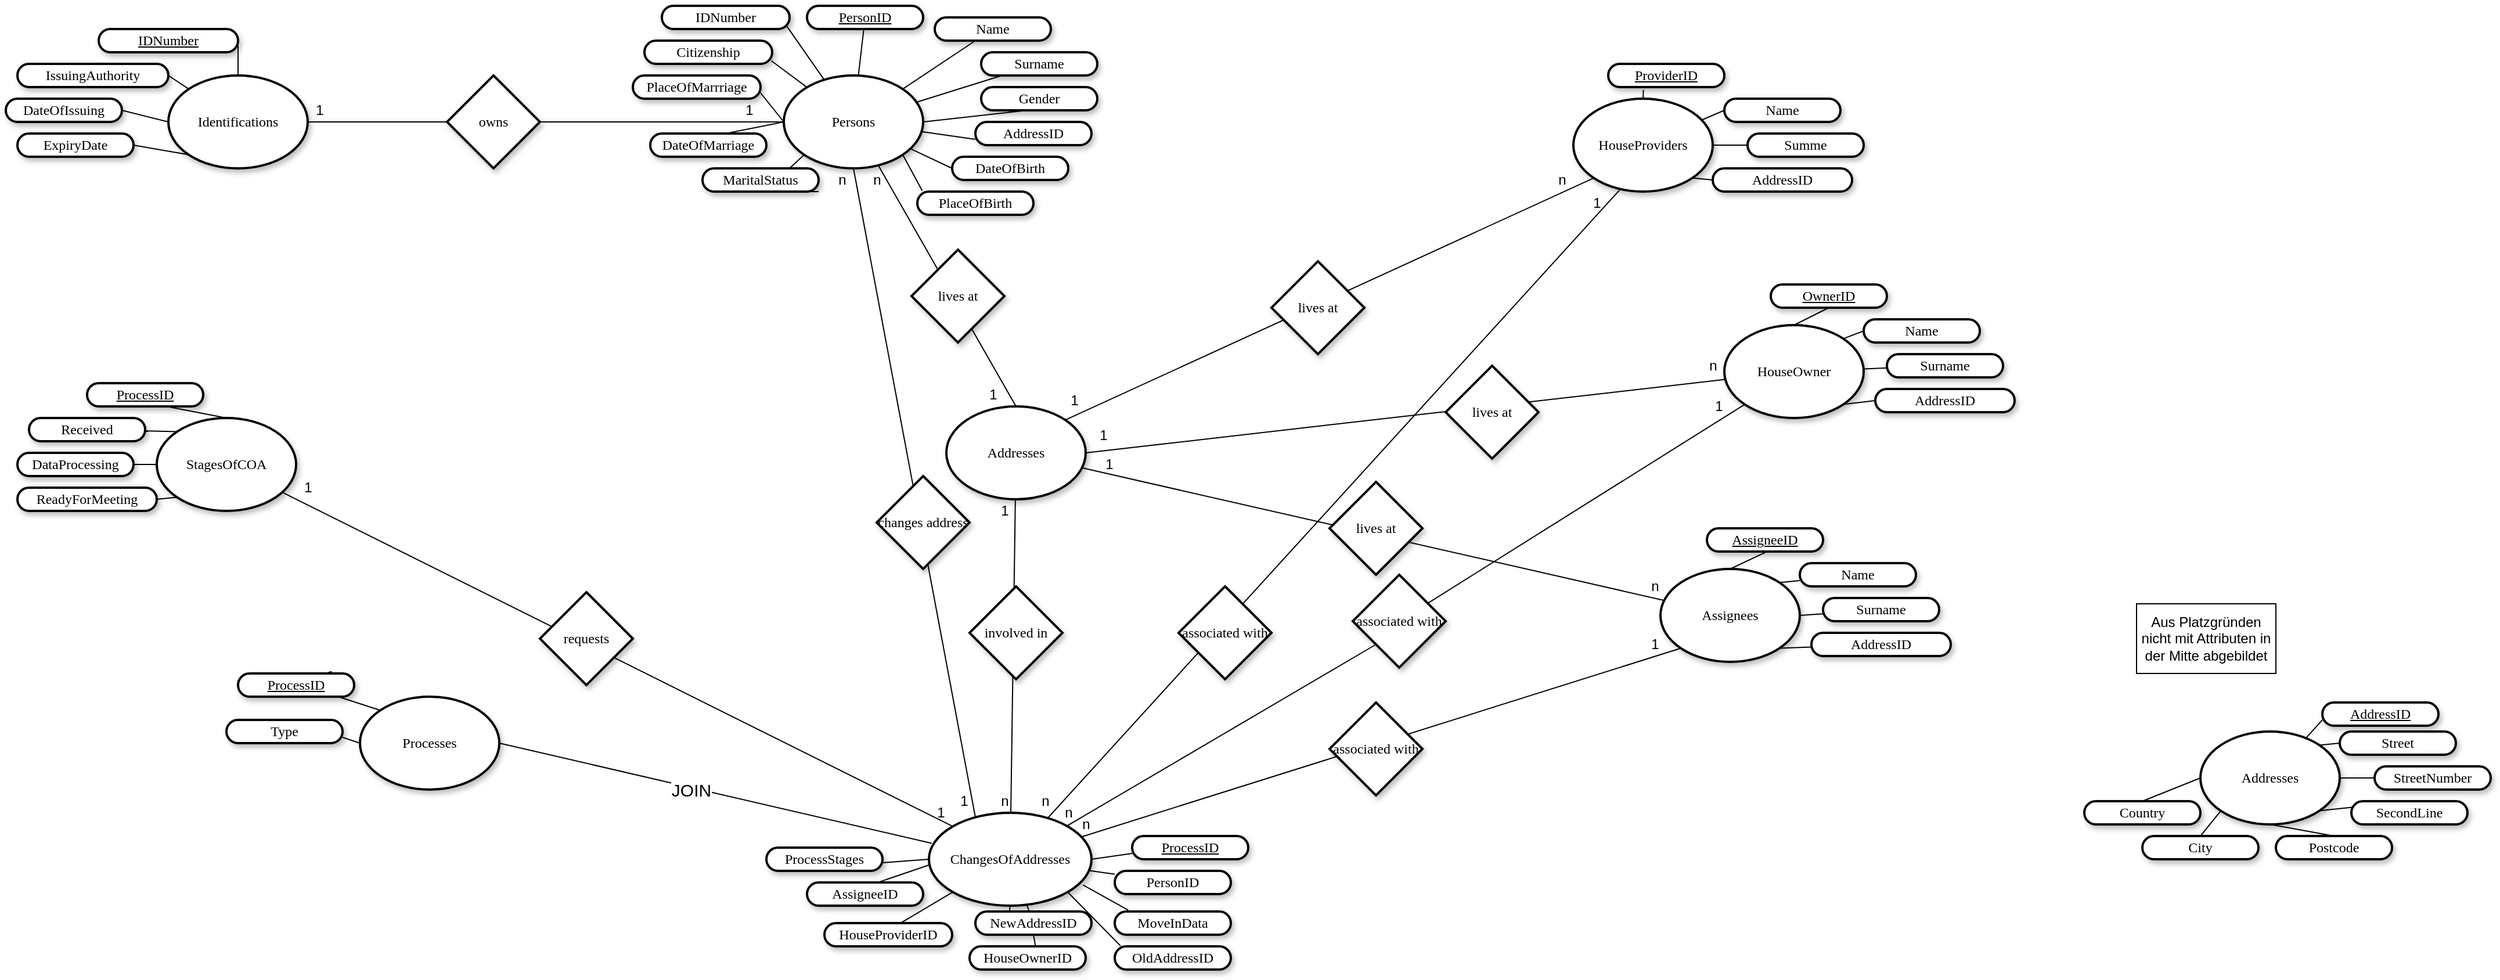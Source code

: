 <mxfile version="14.6.13" type="github">
  <diagram name="Page-1" id="ad52d381-51e7-2e0d-a935-2d0ddd2fd229">
    <mxGraphModel dx="2066" dy="1185" grid="1" gridSize="10" guides="1" tooltips="1" connect="1" arrows="1" fold="1" page="1" pageScale="1" pageWidth="1100" pageHeight="850" background="#ffffff" math="0" shadow="0">
      <root>
        <mxCell id="0" />
        <mxCell id="1" parent="0" />
        <mxCell id="2c924340bb9dbf6c-1" value="IssuingAuthority" style="whiteSpace=wrap;html=1;rounded=1;shadow=1;comic=0;labelBackgroundColor=none;strokeWidth=2;fontFamily=Verdana;fontSize=12;align=center;arcSize=50;" parent="1" vertex="1">
          <mxGeometry x="20" y="60" width="130" height="20" as="geometry" />
        </mxCell>
        <mxCell id="kLmcpJNhUuurr8Ud9r-Z-85" style="edgeStyle=none;rounded=0;orthogonalLoop=1;jettySize=auto;html=1;exitX=1;exitY=0.5;exitDx=0;exitDy=0;entryX=0;entryY=0.5;entryDx=0;entryDy=0;endArrow=none;endFill=0;" edge="1" parent="1" source="2c924340bb9dbf6c-2" target="2c924340bb9dbf6c-3">
          <mxGeometry relative="1" as="geometry" />
        </mxCell>
        <mxCell id="kLmcpJNhUuurr8Ud9r-Z-110" style="edgeStyle=none;rounded=0;orthogonalLoop=1;jettySize=auto;html=1;exitX=0;exitY=1;exitDx=0;exitDy=0;entryX=1;entryY=0.5;entryDx=0;entryDy=0;endArrow=none;endFill=0;" edge="1" parent="1" source="2c924340bb9dbf6c-2" target="2c924340bb9dbf6c-9">
          <mxGeometry relative="1" as="geometry" />
        </mxCell>
        <mxCell id="kLmcpJNhUuurr8Ud9r-Z-111" style="edgeStyle=none;rounded=0;orthogonalLoop=1;jettySize=auto;html=1;exitX=0;exitY=0.5;exitDx=0;exitDy=0;entryX=1;entryY=0.5;entryDx=0;entryDy=0;endArrow=none;endFill=0;" edge="1" parent="1" source="2c924340bb9dbf6c-2" target="2c924340bb9dbf6c-8">
          <mxGeometry relative="1" as="geometry" />
        </mxCell>
        <mxCell id="kLmcpJNhUuurr8Ud9r-Z-112" style="edgeStyle=none;rounded=0;orthogonalLoop=1;jettySize=auto;html=1;exitX=0;exitY=0;exitDx=0;exitDy=0;entryX=1;entryY=0.5;entryDx=0;entryDy=0;endArrow=none;endFill=0;" edge="1" parent="1" source="2c924340bb9dbf6c-2" target="2c924340bb9dbf6c-1">
          <mxGeometry relative="1" as="geometry" />
        </mxCell>
        <mxCell id="kLmcpJNhUuurr8Ud9r-Z-113" style="edgeStyle=none;rounded=0;orthogonalLoop=1;jettySize=auto;html=1;exitX=0.5;exitY=0;exitDx=0;exitDy=0;entryX=1;entryY=0.5;entryDx=0;entryDy=0;endArrow=none;endFill=0;" edge="1" parent="1" source="2c924340bb9dbf6c-2" target="2c924340bb9dbf6c-10">
          <mxGeometry relative="1" as="geometry" />
        </mxCell>
        <mxCell id="2c924340bb9dbf6c-2" value="Identifications" style="ellipse;whiteSpace=wrap;html=1;rounded=1;shadow=1;comic=0;labelBackgroundColor=none;strokeWidth=2;fontFamily=Verdana;fontSize=12;align=center;" parent="1" vertex="1">
          <mxGeometry x="150" y="70" width="120" height="80" as="geometry" />
        </mxCell>
        <mxCell id="kLmcpJNhUuurr8Ud9r-Z-83" style="edgeStyle=none;rounded=0;orthogonalLoop=1;jettySize=auto;html=1;entryX=0.5;entryY=0;entryDx=0;entryDy=0;endArrow=none;endFill=0;" edge="1" parent="1" source="2c924340bb9dbf6c-3" target="kLmcpJNhUuurr8Ud9r-Z-72">
          <mxGeometry relative="1" as="geometry" />
        </mxCell>
        <mxCell id="kLmcpJNhUuurr8Ud9r-Z-114" style="edgeStyle=none;rounded=0;orthogonalLoop=1;jettySize=auto;html=1;exitX=0;exitY=1;exitDx=0;exitDy=0;entryX=0.75;entryY=0;entryDx=0;entryDy=0;endArrow=none;endFill=0;" edge="1" parent="1" source="2c924340bb9dbf6c-3" target="kLmcpJNhUuurr8Ud9r-Z-8">
          <mxGeometry relative="1" as="geometry" />
        </mxCell>
        <mxCell id="kLmcpJNhUuurr8Ud9r-Z-115" style="edgeStyle=none;rounded=0;orthogonalLoop=1;jettySize=auto;html=1;endArrow=none;endFill=0;" edge="1" parent="1" source="2c924340bb9dbf6c-3" target="2c924340bb9dbf6c-14">
          <mxGeometry relative="1" as="geometry" />
        </mxCell>
        <mxCell id="kLmcpJNhUuurr8Ud9r-Z-116" style="edgeStyle=none;rounded=0;orthogonalLoop=1;jettySize=auto;html=1;endArrow=none;endFill=0;" edge="1" parent="1" source="2c924340bb9dbf6c-3" target="2c924340bb9dbf6c-15">
          <mxGeometry relative="1" as="geometry" />
        </mxCell>
        <mxCell id="kLmcpJNhUuurr8Ud9r-Z-117" style="edgeStyle=none;rounded=0;orthogonalLoop=1;jettySize=auto;html=1;endArrow=none;endFill=0;" edge="1" parent="1" source="2c924340bb9dbf6c-3" target="2c924340bb9dbf6c-16">
          <mxGeometry relative="1" as="geometry" />
        </mxCell>
        <mxCell id="kLmcpJNhUuurr8Ud9r-Z-118" style="edgeStyle=none;rounded=0;orthogonalLoop=1;jettySize=auto;html=1;exitX=1;exitY=0.5;exitDx=0;exitDy=0;entryX=0.363;entryY=1.017;entryDx=0;entryDy=0;entryPerimeter=0;endArrow=none;endFill=0;" edge="1" parent="1" source="2c924340bb9dbf6c-3" target="2c924340bb9dbf6c-17">
          <mxGeometry relative="1" as="geometry" />
        </mxCell>
        <mxCell id="kLmcpJNhUuurr8Ud9r-Z-119" style="edgeStyle=none;rounded=0;orthogonalLoop=1;jettySize=auto;html=1;entryX=0;entryY=0.75;entryDx=0;entryDy=0;endArrow=none;endFill=0;" edge="1" parent="1" source="2c924340bb9dbf6c-3" target="2c924340bb9dbf6c-18">
          <mxGeometry relative="1" as="geometry" />
        </mxCell>
        <mxCell id="kLmcpJNhUuurr8Ud9r-Z-122" style="edgeStyle=none;rounded=0;orthogonalLoop=1;jettySize=auto;html=1;entryX=0;entryY=0.5;entryDx=0;entryDy=0;endArrow=none;endFill=0;" edge="1" parent="1" source="2c924340bb9dbf6c-3" target="2c924340bb9dbf6c-19">
          <mxGeometry relative="1" as="geometry" />
        </mxCell>
        <mxCell id="kLmcpJNhUuurr8Ud9r-Z-123" style="edgeStyle=none;rounded=0;orthogonalLoop=1;jettySize=auto;html=1;exitX=0;exitY=0.5;exitDx=0;exitDy=0;entryX=0.65;entryY=0;entryDx=0;entryDy=0;entryPerimeter=0;endArrow=none;endFill=0;" edge="1" parent="1" source="2c924340bb9dbf6c-3" target="kLmcpJNhUuurr8Ud9r-Z-9">
          <mxGeometry relative="1" as="geometry" />
        </mxCell>
        <mxCell id="kLmcpJNhUuurr8Ud9r-Z-124" style="edgeStyle=none;rounded=0;orthogonalLoop=1;jettySize=auto;html=1;exitX=0;exitY=0.5;exitDx=0;exitDy=0;entryX=1;entryY=0.75;entryDx=0;entryDy=0;endArrow=none;endFill=0;" edge="1" parent="1" source="2c924340bb9dbf6c-3" target="kLmcpJNhUuurr8Ud9r-Z-10">
          <mxGeometry relative="1" as="geometry" />
        </mxCell>
        <mxCell id="kLmcpJNhUuurr8Ud9r-Z-125" style="edgeStyle=none;rounded=0;orthogonalLoop=1;jettySize=auto;html=1;entryX=0.979;entryY=0.883;entryDx=0;entryDy=0;entryPerimeter=0;endArrow=none;endFill=0;" edge="1" parent="1" source="2c924340bb9dbf6c-3" target="kLmcpJNhUuurr8Ud9r-Z-15">
          <mxGeometry relative="1" as="geometry" />
        </mxCell>
        <mxCell id="kLmcpJNhUuurr8Ud9r-Z-126" style="edgeStyle=none;rounded=0;orthogonalLoop=1;jettySize=auto;html=1;entryX=0.994;entryY=0.867;entryDx=0;entryDy=0;entryPerimeter=0;endArrow=none;endFill=0;" edge="1" parent="1" source="2c924340bb9dbf6c-3" target="kLmcpJNhUuurr8Ud9r-Z-14">
          <mxGeometry relative="1" as="geometry" />
        </mxCell>
        <mxCell id="kLmcpJNhUuurr8Ud9r-Z-129" style="edgeStyle=none;rounded=0;orthogonalLoop=1;jettySize=auto;html=1;exitX=1;exitY=1;exitDx=0;exitDy=0;entryX=0.043;entryY=-0.033;entryDx=0;entryDy=0;entryPerimeter=0;endArrow=none;endFill=0;" edge="1" parent="1" source="2c924340bb9dbf6c-3" target="kLmcpJNhUuurr8Ud9r-Z-6">
          <mxGeometry relative="1" as="geometry" />
        </mxCell>
        <mxCell id="2c924340bb9dbf6c-3" value="&lt;span&gt;Persons&lt;/span&gt;" style="ellipse;whiteSpace=wrap;html=1;rounded=1;shadow=1;comic=0;labelBackgroundColor=none;strokeWidth=2;fontFamily=Verdana;fontSize=12;align=center;" parent="1" vertex="1">
          <mxGeometry x="680" y="70" width="120" height="80" as="geometry" />
        </mxCell>
        <mxCell id="2c924340bb9dbf6c-8" value="&lt;span&gt;DateOfIssuing&lt;/span&gt;" style="whiteSpace=wrap;html=1;rounded=1;shadow=1;comic=0;labelBackgroundColor=none;strokeWidth=2;fontFamily=Verdana;fontSize=12;align=center;arcSize=50;" parent="1" vertex="1">
          <mxGeometry x="10" y="90" width="100" height="20" as="geometry" />
        </mxCell>
        <mxCell id="2c924340bb9dbf6c-9" value="&lt;span&gt;ExpiryDate&lt;/span&gt;" style="whiteSpace=wrap;html=1;rounded=1;shadow=1;comic=0;labelBackgroundColor=none;strokeWidth=2;fontFamily=Verdana;fontSize=12;align=center;arcSize=50;" parent="1" vertex="1">
          <mxGeometry x="20" y="120" width="100" height="20" as="geometry" />
        </mxCell>
        <mxCell id="2c924340bb9dbf6c-10" value="&lt;span&gt;&lt;u&gt;IDNumber&lt;/u&gt;&lt;/span&gt;" style="whiteSpace=wrap;html=1;rounded=1;shadow=1;comic=0;labelBackgroundColor=none;strokeWidth=2;fontFamily=Verdana;fontSize=12;align=center;arcSize=50;" parent="1" vertex="1">
          <mxGeometry x="90" y="30" width="120" height="20" as="geometry" />
        </mxCell>
        <mxCell id="2c924340bb9dbf6c-14" value="&lt;span&gt;&lt;u&gt;PersonID&lt;/u&gt;&lt;/span&gt;" style="whiteSpace=wrap;html=1;rounded=1;shadow=1;comic=0;labelBackgroundColor=none;strokeWidth=2;fontFamily=Verdana;fontSize=12;align=center;arcSize=50;" parent="1" vertex="1">
          <mxGeometry x="700" y="10" width="100" height="20" as="geometry" />
        </mxCell>
        <mxCell id="2c924340bb9dbf6c-15" value="&lt;span&gt;Name&lt;/span&gt;" style="whiteSpace=wrap;html=1;rounded=1;shadow=1;comic=0;labelBackgroundColor=none;strokeWidth=2;fontFamily=Verdana;fontSize=12;align=center;arcSize=50;" parent="1" vertex="1">
          <mxGeometry x="810" y="20" width="100" height="20" as="geometry" />
        </mxCell>
        <mxCell id="2c924340bb9dbf6c-16" value="&lt;span&gt;Surname&lt;/span&gt;" style="whiteSpace=wrap;html=1;rounded=1;shadow=1;comic=0;labelBackgroundColor=none;strokeWidth=2;fontFamily=Verdana;fontSize=12;align=center;arcSize=50;" parent="1" vertex="1">
          <mxGeometry x="850" y="50" width="100" height="20" as="geometry" />
        </mxCell>
        <mxCell id="2c924340bb9dbf6c-17" value="&lt;span&gt;Gender&lt;/span&gt;" style="whiteSpace=wrap;html=1;rounded=1;shadow=1;comic=0;labelBackgroundColor=none;strokeWidth=2;fontFamily=Verdana;fontSize=12;align=center;arcSize=50;" parent="1" vertex="1">
          <mxGeometry x="850" y="80" width="100" height="20" as="geometry" />
        </mxCell>
        <mxCell id="2c924340bb9dbf6c-18" value="&lt;span&gt;AddressID&lt;/span&gt;" style="whiteSpace=wrap;html=1;rounded=1;shadow=1;comic=0;labelBackgroundColor=none;strokeWidth=2;fontFamily=Verdana;fontSize=12;align=center;arcSize=50;" parent="1" vertex="1">
          <mxGeometry x="845" y="110" width="100" height="20" as="geometry" />
        </mxCell>
        <mxCell id="2c924340bb9dbf6c-19" value="DateOfBirth" style="whiteSpace=wrap;html=1;rounded=1;shadow=1;comic=0;labelBackgroundColor=none;strokeWidth=2;fontFamily=Verdana;fontSize=12;align=center;arcSize=50;" parent="1" vertex="1">
          <mxGeometry x="825" y="140" width="100" height="20" as="geometry" />
        </mxCell>
        <mxCell id="2c924340bb9dbf6c-24" value="owns" style="rhombus;whiteSpace=wrap;html=1;rounded=0;shadow=1;comic=0;labelBackgroundColor=none;strokeWidth=2;fontFamily=Verdana;fontSize=12;align=center;" parent="1" vertex="1">
          <mxGeometry x="390" y="70" width="80" height="80" as="geometry" />
        </mxCell>
        <mxCell id="kLmcpJNhUuurr8Ud9r-Z-6" value="PlaceOfBirth" style="whiteSpace=wrap;html=1;rounded=1;shadow=1;comic=0;labelBackgroundColor=none;strokeWidth=2;fontFamily=Verdana;fontSize=12;align=center;arcSize=50;" vertex="1" parent="1">
          <mxGeometry x="795" y="170" width="100" height="20" as="geometry" />
        </mxCell>
        <mxCell id="kLmcpJNhUuurr8Ud9r-Z-8" value="MaritalStatus" style="whiteSpace=wrap;html=1;rounded=1;shadow=1;comic=0;labelBackgroundColor=none;strokeWidth=2;fontFamily=Verdana;fontSize=12;align=center;arcSize=50;" vertex="1" parent="1">
          <mxGeometry x="610" y="150" width="100" height="20" as="geometry" />
        </mxCell>
        <mxCell id="kLmcpJNhUuurr8Ud9r-Z-9" value="DateOfMarriage" style="whiteSpace=wrap;html=1;rounded=1;shadow=1;comic=0;labelBackgroundColor=none;strokeWidth=2;fontFamily=Verdana;fontSize=12;align=center;arcSize=50;" vertex="1" parent="1">
          <mxGeometry x="565" y="120" width="100" height="20" as="geometry" />
        </mxCell>
        <mxCell id="kLmcpJNhUuurr8Ud9r-Z-10" value="PlaceOfMarrriage" style="whiteSpace=wrap;html=1;rounded=1;shadow=1;comic=0;labelBackgroundColor=none;strokeWidth=2;fontFamily=Verdana;fontSize=12;align=center;arcSize=50;" vertex="1" parent="1">
          <mxGeometry x="550" y="70" width="110" height="20" as="geometry" />
        </mxCell>
        <mxCell id="kLmcpJNhUuurr8Ud9r-Z-14" value="Citizenship" style="whiteSpace=wrap;html=1;rounded=1;shadow=1;comic=0;labelBackgroundColor=none;strokeWidth=2;fontFamily=Verdana;fontSize=12;align=center;arcSize=50;" vertex="1" parent="1">
          <mxGeometry x="560" y="40" width="110" height="20" as="geometry" />
        </mxCell>
        <mxCell id="kLmcpJNhUuurr8Ud9r-Z-15" value="IDNumber" style="whiteSpace=wrap;html=1;rounded=1;shadow=1;comic=0;labelBackgroundColor=none;strokeWidth=2;fontFamily=Verdana;fontSize=12;align=center;arcSize=50;" vertex="1" parent="1">
          <mxGeometry x="575" y="10" width="110" height="20" as="geometry" />
        </mxCell>
        <mxCell id="kLmcpJNhUuurr8Ud9r-Z-80" style="edgeStyle=none;rounded=0;orthogonalLoop=1;jettySize=auto;html=1;entryX=0;entryY=0;entryDx=0;entryDy=0;endArrow=none;endFill=0;" edge="1" parent="1" source="kLmcpJNhUuurr8Ud9r-Z-20" target="kLmcpJNhUuurr8Ud9r-Z-27">
          <mxGeometry relative="1" as="geometry" />
        </mxCell>
        <mxCell id="kLmcpJNhUuurr8Ud9r-Z-160" style="edgeStyle=none;rounded=0;orthogonalLoop=1;jettySize=auto;html=1;exitX=0;exitY=1;exitDx=0;exitDy=0;entryX=1;entryY=0.5;entryDx=0;entryDy=0;endArrow=none;endFill=0;" edge="1" parent="1" source="kLmcpJNhUuurr8Ud9r-Z-20" target="kLmcpJNhUuurr8Ud9r-Z-25">
          <mxGeometry relative="1" as="geometry" />
        </mxCell>
        <mxCell id="kLmcpJNhUuurr8Ud9r-Z-161" style="edgeStyle=none;rounded=0;orthogonalLoop=1;jettySize=auto;html=1;exitX=0;exitY=0.5;exitDx=0;exitDy=0;entryX=1;entryY=0.5;entryDx=0;entryDy=0;endArrow=none;endFill=0;" edge="1" parent="1" source="kLmcpJNhUuurr8Ud9r-Z-20" target="kLmcpJNhUuurr8Ud9r-Z-24">
          <mxGeometry relative="1" as="geometry" />
        </mxCell>
        <mxCell id="kLmcpJNhUuurr8Ud9r-Z-162" style="edgeStyle=none;rounded=0;orthogonalLoop=1;jettySize=auto;html=1;exitX=0;exitY=0;exitDx=0;exitDy=0;endArrow=none;endFill=0;" edge="1" parent="1" source="kLmcpJNhUuurr8Ud9r-Z-20" target="kLmcpJNhUuurr8Ud9r-Z-23">
          <mxGeometry relative="1" as="geometry" />
        </mxCell>
        <mxCell id="kLmcpJNhUuurr8Ud9r-Z-163" style="edgeStyle=none;rounded=0;orthogonalLoop=1;jettySize=auto;html=1;exitX=0.5;exitY=0;exitDx=0;exitDy=0;entryX=0.702;entryY=1.021;entryDx=0;entryDy=0;entryPerimeter=0;endArrow=none;endFill=0;" edge="1" parent="1" source="kLmcpJNhUuurr8Ud9r-Z-20" target="kLmcpJNhUuurr8Ud9r-Z-22">
          <mxGeometry relative="1" as="geometry" />
        </mxCell>
        <mxCell id="kLmcpJNhUuurr8Ud9r-Z-20" value="StagesOfCOA" style="ellipse;whiteSpace=wrap;html=1;rounded=1;shadow=1;comic=0;labelBackgroundColor=none;strokeWidth=2;fontFamily=Verdana;fontSize=12;align=center;" vertex="1" parent="1">
          <mxGeometry x="140" y="365" width="120" height="80" as="geometry" />
        </mxCell>
        <mxCell id="kLmcpJNhUuurr8Ud9r-Z-79" style="edgeStyle=none;rounded=0;orthogonalLoop=1;jettySize=auto;html=1;exitX=1;exitY=0.5;exitDx=0;exitDy=0;entryX=0.017;entryY=0.328;entryDx=0;entryDy=0;endArrow=none;endFill=0;entryPerimeter=0;" edge="1" parent="1" source="kLmcpJNhUuurr8Ud9r-Z-21" target="kLmcpJNhUuurr8Ud9r-Z-27">
          <mxGeometry relative="1" as="geometry" />
        </mxCell>
        <mxCell id="kLmcpJNhUuurr8Ud9r-Z-195" value="&lt;font style=&quot;font-size: 15px&quot;&gt;JOIN&lt;/font&gt;" style="edgeLabel;html=1;align=center;verticalAlign=middle;resizable=0;points=[];" vertex="1" connectable="0" parent="kLmcpJNhUuurr8Ud9r-Z-79">
          <mxGeometry x="-0.112" y="-2" relative="1" as="geometry">
            <mxPoint as="offset" />
          </mxGeometry>
        </mxCell>
        <mxCell id="kLmcpJNhUuurr8Ud9r-Z-164" style="edgeStyle=none;rounded=0;orthogonalLoop=1;jettySize=auto;html=1;exitX=0;exitY=0;exitDx=0;exitDy=0;entryX=0.855;entryY=0.986;entryDx=0;entryDy=0;entryPerimeter=0;endArrow=none;endFill=0;" edge="1" parent="1" source="kLmcpJNhUuurr8Ud9r-Z-21" target="kLmcpJNhUuurr8Ud9r-Z-28">
          <mxGeometry relative="1" as="geometry" />
        </mxCell>
        <mxCell id="kLmcpJNhUuurr8Ud9r-Z-166" style="edgeStyle=none;rounded=0;orthogonalLoop=1;jettySize=auto;html=1;exitX=0;exitY=0.5;exitDx=0;exitDy=0;entryX=1;entryY=0.75;entryDx=0;entryDy=0;endArrow=none;endFill=0;" edge="1" parent="1" source="kLmcpJNhUuurr8Ud9r-Z-21" target="kLmcpJNhUuurr8Ud9r-Z-29">
          <mxGeometry relative="1" as="geometry" />
        </mxCell>
        <mxCell id="kLmcpJNhUuurr8Ud9r-Z-21" value="Processes" style="ellipse;whiteSpace=wrap;html=1;rounded=1;shadow=1;comic=0;labelBackgroundColor=none;strokeWidth=2;fontFamily=Verdana;fontSize=12;align=center;" vertex="1" parent="1">
          <mxGeometry x="315" y="605" width="120" height="80" as="geometry" />
        </mxCell>
        <mxCell id="kLmcpJNhUuurr8Ud9r-Z-22" value="&lt;span&gt;&lt;u&gt;ProcessID&lt;/u&gt;&lt;/span&gt;" style="whiteSpace=wrap;html=1;rounded=1;shadow=1;comic=0;labelBackgroundColor=none;strokeWidth=2;fontFamily=Verdana;fontSize=12;align=center;arcSize=50;" vertex="1" parent="1">
          <mxGeometry x="80" y="335" width="100" height="20" as="geometry" />
        </mxCell>
        <mxCell id="kLmcpJNhUuurr8Ud9r-Z-23" value="&lt;span&gt;Received&lt;/span&gt;" style="whiteSpace=wrap;html=1;rounded=1;shadow=1;comic=0;labelBackgroundColor=none;strokeWidth=2;fontFamily=Verdana;fontSize=12;align=center;arcSize=50;" vertex="1" parent="1">
          <mxGeometry x="30" y="365" width="100" height="20" as="geometry" />
        </mxCell>
        <mxCell id="kLmcpJNhUuurr8Ud9r-Z-24" value="&lt;span&gt;DataProcessing&lt;/span&gt;" style="whiteSpace=wrap;html=1;rounded=1;shadow=1;comic=0;labelBackgroundColor=none;strokeWidth=2;fontFamily=Verdana;fontSize=12;align=center;arcSize=50;" vertex="1" parent="1">
          <mxGeometry x="20" y="395" width="100" height="20" as="geometry" />
        </mxCell>
        <mxCell id="kLmcpJNhUuurr8Ud9r-Z-25" value="&lt;span&gt;ReadyForMeeting&lt;/span&gt;" style="whiteSpace=wrap;html=1;rounded=1;shadow=1;comic=0;labelBackgroundColor=none;strokeWidth=2;fontFamily=Verdana;fontSize=12;align=center;arcSize=50;" vertex="1" parent="1">
          <mxGeometry x="20" y="425" width="120" height="20" as="geometry" />
        </mxCell>
        <mxCell id="kLmcpJNhUuurr8Ud9r-Z-77" style="edgeStyle=none;rounded=0;orthogonalLoop=1;jettySize=auto;html=1;endArrow=none;endFill=0;" edge="1" parent="1" source="kLmcpJNhUuurr8Ud9r-Z-27" target="kLmcpJNhUuurr8Ud9r-Z-72">
          <mxGeometry relative="1" as="geometry" />
        </mxCell>
        <mxCell id="kLmcpJNhUuurr8Ud9r-Z-82" style="edgeStyle=none;rounded=0;orthogonalLoop=1;jettySize=auto;html=1;exitX=0.288;exitY=0.07;exitDx=0;exitDy=0;entryX=0.5;entryY=1;entryDx=0;entryDy=0;endArrow=none;endFill=0;exitPerimeter=0;" edge="1" parent="1" source="kLmcpJNhUuurr8Ud9r-Z-27" target="2c924340bb9dbf6c-3">
          <mxGeometry relative="1" as="geometry" />
        </mxCell>
        <mxCell id="kLmcpJNhUuurr8Ud9r-Z-88" style="edgeStyle=none;rounded=0;orthogonalLoop=1;jettySize=auto;html=1;entryX=0;entryY=1;entryDx=0;entryDy=0;endArrow=none;endFill=0;" edge="1" parent="1" source="kLmcpJNhUuurr8Ud9r-Z-27" target="kLmcpJNhUuurr8Ud9r-Z-63">
          <mxGeometry relative="1" as="geometry" />
        </mxCell>
        <mxCell id="kLmcpJNhUuurr8Ud9r-Z-90" style="edgeStyle=none;rounded=0;orthogonalLoop=1;jettySize=auto;html=1;entryX=0;entryY=1;entryDx=0;entryDy=0;endArrow=none;endFill=0;startArrow=none;" edge="1" parent="1" source="kLmcpJNhUuurr8Ud9r-Z-100" target="kLmcpJNhUuurr8Ud9r-Z-58">
          <mxGeometry relative="1" as="geometry" />
        </mxCell>
        <mxCell id="kLmcpJNhUuurr8Ud9r-Z-91" style="edgeStyle=none;rounded=0;orthogonalLoop=1;jettySize=auto;html=1;endArrow=none;endFill=0;entryX=0.338;entryY=0.973;entryDx=0;entryDy=0;entryPerimeter=0;" edge="1" parent="1" source="kLmcpJNhUuurr8Ud9r-Z-27" target="kLmcpJNhUuurr8Ud9r-Z-53">
          <mxGeometry relative="1" as="geometry" />
        </mxCell>
        <mxCell id="kLmcpJNhUuurr8Ud9r-Z-142" style="edgeStyle=none;rounded=0;orthogonalLoop=1;jettySize=auto;html=1;exitX=0;exitY=0.5;exitDx=0;exitDy=0;entryX=1.003;entryY=0.65;entryDx=0;entryDy=0;entryPerimeter=0;endArrow=none;endFill=0;" edge="1" parent="1" source="kLmcpJNhUuurr8Ud9r-Z-27" target="kLmcpJNhUuurr8Ud9r-Z-34">
          <mxGeometry relative="1" as="geometry" />
        </mxCell>
        <mxCell id="kLmcpJNhUuurr8Ud9r-Z-143" style="edgeStyle=none;rounded=0;orthogonalLoop=1;jettySize=auto;html=1;exitX=0;exitY=0.5;exitDx=0;exitDy=0;entryX=0.58;entryY=0.05;entryDx=0;entryDy=0;entryPerimeter=0;endArrow=none;endFill=0;" edge="1" parent="1" source="kLmcpJNhUuurr8Ud9r-Z-27" target="kLmcpJNhUuurr8Ud9r-Z-35">
          <mxGeometry relative="1" as="geometry">
            <Array as="points">
              <mxPoint x="805" y="750" />
            </Array>
          </mxGeometry>
        </mxCell>
        <mxCell id="kLmcpJNhUuurr8Ud9r-Z-144" style="edgeStyle=none;rounded=0;orthogonalLoop=1;jettySize=auto;html=1;exitX=0;exitY=1;exitDx=0;exitDy=0;entryX=0.591;entryY=0.017;entryDx=0;entryDy=0;entryPerimeter=0;endArrow=none;endFill=0;" edge="1" parent="1" source="kLmcpJNhUuurr8Ud9r-Z-27" target="kLmcpJNhUuurr8Ud9r-Z-36">
          <mxGeometry relative="1" as="geometry" />
        </mxCell>
        <mxCell id="kLmcpJNhUuurr8Ud9r-Z-145" style="edgeStyle=none;rounded=0;orthogonalLoop=1;jettySize=auto;html=1;exitX=0.5;exitY=1;exitDx=0;exitDy=0;entryX=0.293;entryY=0;entryDx=0;entryDy=0;entryPerimeter=0;endArrow=none;endFill=0;" edge="1" parent="1" source="kLmcpJNhUuurr8Ud9r-Z-27" target="kLmcpJNhUuurr8Ud9r-Z-38">
          <mxGeometry relative="1" as="geometry" />
        </mxCell>
        <mxCell id="kLmcpJNhUuurr8Ud9r-Z-148" style="edgeStyle=none;rounded=0;orthogonalLoop=1;jettySize=auto;html=1;exitX=1;exitY=1;exitDx=0;exitDy=0;entryX=0.05;entryY=-0.017;entryDx=0;entryDy=0;entryPerimeter=0;endArrow=none;endFill=0;" edge="1" parent="1" source="kLmcpJNhUuurr8Ud9r-Z-27" target="kLmcpJNhUuurr8Ud9r-Z-33">
          <mxGeometry relative="1" as="geometry" />
        </mxCell>
        <mxCell id="kLmcpJNhUuurr8Ud9r-Z-149" style="edgeStyle=none;rounded=0;orthogonalLoop=1;jettySize=auto;html=1;exitX=0.948;exitY=0.777;exitDx=0;exitDy=0;entryX=0.116;entryY=-0.057;entryDx=0;entryDy=0;endArrow=none;endFill=0;exitPerimeter=0;entryPerimeter=0;" edge="1" parent="1" source="kLmcpJNhUuurr8Ud9r-Z-27" target="kLmcpJNhUuurr8Ud9r-Z-32">
          <mxGeometry relative="1" as="geometry" />
        </mxCell>
        <mxCell id="kLmcpJNhUuurr8Ud9r-Z-151" style="edgeStyle=none;rounded=0;orthogonalLoop=1;jettySize=auto;html=1;exitX=1;exitY=0.5;exitDx=0;exitDy=0;entryX=0;entryY=0.75;entryDx=0;entryDy=0;endArrow=none;endFill=0;" edge="1" parent="1" source="kLmcpJNhUuurr8Ud9r-Z-27" target="kLmcpJNhUuurr8Ud9r-Z-39">
          <mxGeometry relative="1" as="geometry" />
        </mxCell>
        <mxCell id="kLmcpJNhUuurr8Ud9r-Z-27" value="ChangesOfAddresses" style="ellipse;whiteSpace=wrap;html=1;rounded=1;shadow=1;comic=0;labelBackgroundColor=none;strokeWidth=2;fontFamily=Verdana;fontSize=12;align=center;" vertex="1" parent="1">
          <mxGeometry x="805" y="705" width="140" height="80" as="geometry" />
        </mxCell>
        <mxCell id="kLmcpJNhUuurr8Ud9r-Z-28" value="&lt;span&gt;&lt;u&gt;ProcessID&lt;/u&gt;&lt;/span&gt;" style="whiteSpace=wrap;html=1;rounded=1;shadow=1;comic=0;labelBackgroundColor=none;strokeWidth=2;fontFamily=Verdana;fontSize=12;align=center;arcSize=50;" vertex="1" parent="1">
          <mxGeometry x="210" y="585" width="100" height="20" as="geometry" />
        </mxCell>
        <mxCell id="kLmcpJNhUuurr8Ud9r-Z-29" value="&lt;span&gt;Type&lt;/span&gt;" style="whiteSpace=wrap;html=1;rounded=1;shadow=1;comic=0;labelBackgroundColor=none;strokeWidth=2;fontFamily=Verdana;fontSize=12;align=center;arcSize=50;" vertex="1" parent="1">
          <mxGeometry x="200" y="625" width="100" height="20" as="geometry" />
        </mxCell>
        <mxCell id="kLmcpJNhUuurr8Ud9r-Z-188" value="" style="edgeStyle=none;rounded=0;orthogonalLoop=1;jettySize=auto;html=1;endArrow=none;endFill=0;" edge="1" parent="1" source="kLmcpJNhUuurr8Ud9r-Z-31" target="kLmcpJNhUuurr8Ud9r-Z-27">
          <mxGeometry relative="1" as="geometry" />
        </mxCell>
        <mxCell id="kLmcpJNhUuurr8Ud9r-Z-31" value="&lt;span&gt;PersonID&lt;/span&gt;" style="whiteSpace=wrap;html=1;rounded=1;shadow=1;comic=0;labelBackgroundColor=none;strokeWidth=2;fontFamily=Verdana;fontSize=12;align=center;arcSize=50;" vertex="1" parent="1">
          <mxGeometry x="965" y="755" width="100" height="20" as="geometry" />
        </mxCell>
        <mxCell id="kLmcpJNhUuurr8Ud9r-Z-32" value="&lt;span&gt;MoveInData&lt;/span&gt;" style="whiteSpace=wrap;html=1;rounded=1;shadow=1;comic=0;labelBackgroundColor=none;strokeWidth=2;fontFamily=Verdana;fontSize=12;align=center;arcSize=50;" vertex="1" parent="1">
          <mxGeometry x="965" y="790" width="100" height="20" as="geometry" />
        </mxCell>
        <mxCell id="kLmcpJNhUuurr8Ud9r-Z-33" value="&lt;span&gt;OldAddressID&lt;/span&gt;" style="whiteSpace=wrap;html=1;rounded=1;shadow=1;comic=0;labelBackgroundColor=none;strokeWidth=2;fontFamily=Verdana;fontSize=12;align=center;arcSize=50;" vertex="1" parent="1">
          <mxGeometry x="965" y="820" width="100" height="20" as="geometry" />
        </mxCell>
        <mxCell id="kLmcpJNhUuurr8Ud9r-Z-34" value="&lt;span&gt;ProcessStages&lt;/span&gt;" style="whiteSpace=wrap;html=1;rounded=1;shadow=1;comic=0;labelBackgroundColor=none;strokeWidth=2;fontFamily=Verdana;fontSize=12;align=center;arcSize=50;" vertex="1" parent="1">
          <mxGeometry x="665" y="735" width="100" height="20" as="geometry" />
        </mxCell>
        <mxCell id="kLmcpJNhUuurr8Ud9r-Z-35" value="&lt;span&gt;AssigneeID&lt;/span&gt;" style="whiteSpace=wrap;html=1;rounded=1;shadow=1;comic=0;labelBackgroundColor=none;strokeWidth=2;fontFamily=Verdana;fontSize=12;align=center;arcSize=50;" vertex="1" parent="1">
          <mxGeometry x="700" y="765" width="100" height="20" as="geometry" />
        </mxCell>
        <mxCell id="kLmcpJNhUuurr8Ud9r-Z-36" value="&lt;span&gt;HouseProviderID&lt;/span&gt;" style="whiteSpace=wrap;html=1;rounded=1;shadow=1;comic=0;labelBackgroundColor=none;strokeWidth=2;fontFamily=Verdana;fontSize=12;align=center;arcSize=50;" vertex="1" parent="1">
          <mxGeometry x="715" y="800" width="110" height="20" as="geometry" />
        </mxCell>
        <mxCell id="kLmcpJNhUuurr8Ud9r-Z-37" value="&lt;span&gt;HouseOwnerID&lt;/span&gt;" style="whiteSpace=wrap;html=1;rounded=1;shadow=1;comic=0;labelBackgroundColor=none;strokeWidth=2;fontFamily=Verdana;fontSize=12;align=center;arcSize=50;" vertex="1" parent="1">
          <mxGeometry x="840" y="820" width="100" height="20" as="geometry" />
        </mxCell>
        <mxCell id="kLmcpJNhUuurr8Ud9r-Z-146" style="edgeStyle=none;rounded=0;orthogonalLoop=1;jettySize=auto;html=1;endArrow=none;endFill=0;" edge="1" parent="1" source="kLmcpJNhUuurr8Ud9r-Z-38" target="kLmcpJNhUuurr8Ud9r-Z-27">
          <mxGeometry relative="1" as="geometry" />
        </mxCell>
        <mxCell id="kLmcpJNhUuurr8Ud9r-Z-147" style="edgeStyle=none;rounded=0;orthogonalLoop=1;jettySize=auto;html=1;exitX=0.5;exitY=1;exitDx=0;exitDy=0;entryX=0.567;entryY=-0.033;entryDx=0;entryDy=0;entryPerimeter=0;endArrow=none;endFill=0;" edge="1" parent="1" source="kLmcpJNhUuurr8Ud9r-Z-38" target="kLmcpJNhUuurr8Ud9r-Z-37">
          <mxGeometry relative="1" as="geometry" />
        </mxCell>
        <mxCell id="kLmcpJNhUuurr8Ud9r-Z-38" value="&lt;span&gt;NewAddressID&lt;/span&gt;" style="whiteSpace=wrap;html=1;rounded=1;shadow=1;comic=0;labelBackgroundColor=none;strokeWidth=2;fontFamily=Verdana;fontSize=12;align=center;arcSize=50;" vertex="1" parent="1">
          <mxGeometry x="845" y="790" width="100" height="20" as="geometry" />
        </mxCell>
        <mxCell id="kLmcpJNhUuurr8Ud9r-Z-39" value="&lt;span&gt;&lt;u&gt;ProcessID&lt;/u&gt;&lt;/span&gt;" style="whiteSpace=wrap;html=1;rounded=1;shadow=1;comic=0;labelBackgroundColor=none;strokeWidth=2;fontFamily=Verdana;fontSize=12;align=center;arcSize=50;" vertex="1" parent="1">
          <mxGeometry x="980" y="725" width="100" height="20" as="geometry" />
        </mxCell>
        <mxCell id="kLmcpJNhUuurr8Ud9r-Z-152" style="edgeStyle=none;rounded=0;orthogonalLoop=1;jettySize=auto;html=1;entryX=0;entryY=0.75;entryDx=0;entryDy=0;endArrow=none;endFill=0;" edge="1" parent="1" source="kLmcpJNhUuurr8Ud9r-Z-41" target="kLmcpJNhUuurr8Ud9r-Z-51">
          <mxGeometry relative="1" as="geometry" />
        </mxCell>
        <mxCell id="kLmcpJNhUuurr8Ud9r-Z-153" style="edgeStyle=none;rounded=0;orthogonalLoop=1;jettySize=auto;html=1;exitX=1;exitY=0;exitDx=0;exitDy=0;entryX=0;entryY=0.5;entryDx=0;entryDy=0;endArrow=none;endFill=0;" edge="1" parent="1" source="kLmcpJNhUuurr8Ud9r-Z-41" target="kLmcpJNhUuurr8Ud9r-Z-46">
          <mxGeometry relative="1" as="geometry" />
        </mxCell>
        <mxCell id="kLmcpJNhUuurr8Ud9r-Z-154" style="edgeStyle=none;rounded=0;orthogonalLoop=1;jettySize=auto;html=1;exitX=1;exitY=0.5;exitDx=0;exitDy=0;entryX=0;entryY=0.5;entryDx=0;entryDy=0;endArrow=none;endFill=0;" edge="1" parent="1" source="kLmcpJNhUuurr8Ud9r-Z-41" target="kLmcpJNhUuurr8Ud9r-Z-47">
          <mxGeometry relative="1" as="geometry" />
        </mxCell>
        <mxCell id="kLmcpJNhUuurr8Ud9r-Z-155" style="edgeStyle=none;rounded=0;orthogonalLoop=1;jettySize=auto;html=1;exitX=1;exitY=1;exitDx=0;exitDy=0;entryX=0.03;entryY=0.25;entryDx=0;entryDy=0;entryPerimeter=0;endArrow=none;endFill=0;" edge="1" parent="1" source="kLmcpJNhUuurr8Ud9r-Z-41" target="kLmcpJNhUuurr8Ud9r-Z-48">
          <mxGeometry relative="1" as="geometry" />
        </mxCell>
        <mxCell id="kLmcpJNhUuurr8Ud9r-Z-156" style="edgeStyle=none;rounded=0;orthogonalLoop=1;jettySize=auto;html=1;exitX=0;exitY=0.5;exitDx=0;exitDy=0;entryX=0.5;entryY=0;entryDx=0;entryDy=0;endArrow=none;endFill=0;" edge="1" parent="1" source="kLmcpJNhUuurr8Ud9r-Z-41" target="kLmcpJNhUuurr8Ud9r-Z-52">
          <mxGeometry relative="1" as="geometry" />
        </mxCell>
        <mxCell id="kLmcpJNhUuurr8Ud9r-Z-157" style="edgeStyle=none;rounded=0;orthogonalLoop=1;jettySize=auto;html=1;exitX=0;exitY=1;exitDx=0;exitDy=0;entryX=0.5;entryY=0;entryDx=0;entryDy=0;endArrow=none;endFill=0;" edge="1" parent="1" source="kLmcpJNhUuurr8Ud9r-Z-41" target="kLmcpJNhUuurr8Ud9r-Z-49">
          <mxGeometry relative="1" as="geometry" />
        </mxCell>
        <mxCell id="kLmcpJNhUuurr8Ud9r-Z-158" style="edgeStyle=none;rounded=0;orthogonalLoop=1;jettySize=auto;html=1;exitX=0.5;exitY=1;exitDx=0;exitDy=0;entryX=0.5;entryY=0;entryDx=0;entryDy=0;endArrow=none;endFill=0;" edge="1" parent="1" source="kLmcpJNhUuurr8Ud9r-Z-41" target="kLmcpJNhUuurr8Ud9r-Z-50">
          <mxGeometry relative="1" as="geometry" />
        </mxCell>
        <mxCell id="kLmcpJNhUuurr8Ud9r-Z-41" value="Addresses" style="ellipse;whiteSpace=wrap;html=1;rounded=1;shadow=1;comic=0;labelBackgroundColor=none;strokeWidth=2;fontFamily=Verdana;fontSize=12;align=center;" vertex="1" parent="1">
          <mxGeometry x="1900" y="635" width="120" height="80" as="geometry" />
        </mxCell>
        <mxCell id="kLmcpJNhUuurr8Ud9r-Z-46" value="&lt;span&gt;Street&lt;/span&gt;" style="whiteSpace=wrap;html=1;rounded=1;shadow=1;comic=0;labelBackgroundColor=none;strokeWidth=2;fontFamily=Verdana;fontSize=12;align=center;arcSize=50;" vertex="1" parent="1">
          <mxGeometry x="2020" y="635" width="100" height="20" as="geometry" />
        </mxCell>
        <mxCell id="kLmcpJNhUuurr8Ud9r-Z-47" value="&lt;span&gt;StreetNumber&lt;/span&gt;" style="whiteSpace=wrap;html=1;rounded=1;shadow=1;comic=0;labelBackgroundColor=none;strokeWidth=2;fontFamily=Verdana;fontSize=12;align=center;arcSize=50;" vertex="1" parent="1">
          <mxGeometry x="2050" y="665" width="100" height="20" as="geometry" />
        </mxCell>
        <mxCell id="kLmcpJNhUuurr8Ud9r-Z-48" value="&lt;span&gt;SecondLine&lt;/span&gt;" style="whiteSpace=wrap;html=1;rounded=1;shadow=1;comic=0;labelBackgroundColor=none;strokeWidth=2;fontFamily=Verdana;fontSize=12;align=center;arcSize=50;" vertex="1" parent="1">
          <mxGeometry x="2030" y="695" width="100" height="20" as="geometry" />
        </mxCell>
        <mxCell id="kLmcpJNhUuurr8Ud9r-Z-49" value="&lt;span&gt;City&lt;/span&gt;" style="whiteSpace=wrap;html=1;rounded=1;shadow=1;comic=0;labelBackgroundColor=none;strokeWidth=2;fontFamily=Verdana;fontSize=12;align=center;arcSize=50;" vertex="1" parent="1">
          <mxGeometry x="1850" y="725" width="100" height="20" as="geometry" />
        </mxCell>
        <mxCell id="kLmcpJNhUuurr8Ud9r-Z-50" value="&lt;span&gt;Postcode&lt;/span&gt;" style="whiteSpace=wrap;html=1;rounded=1;shadow=1;comic=0;labelBackgroundColor=none;strokeWidth=2;fontFamily=Verdana;fontSize=12;align=center;arcSize=50;" vertex="1" parent="1">
          <mxGeometry x="1965" y="725" width="100" height="20" as="geometry" />
        </mxCell>
        <mxCell id="kLmcpJNhUuurr8Ud9r-Z-51" value="&lt;span&gt;&lt;u&gt;AddressID&lt;/u&gt;&lt;/span&gt;" style="whiteSpace=wrap;html=1;rounded=1;shadow=1;comic=0;labelBackgroundColor=none;strokeWidth=2;fontFamily=Verdana;fontSize=12;align=center;arcSize=50;" vertex="1" parent="1">
          <mxGeometry x="2005" y="610" width="100" height="20" as="geometry" />
        </mxCell>
        <mxCell id="kLmcpJNhUuurr8Ud9r-Z-52" value="&lt;span&gt;Country&lt;/span&gt;" style="whiteSpace=wrap;html=1;rounded=1;shadow=1;comic=0;labelBackgroundColor=none;strokeWidth=2;fontFamily=Verdana;fontSize=12;align=center;arcSize=50;" vertex="1" parent="1">
          <mxGeometry x="1800" y="695" width="100" height="20" as="geometry" />
        </mxCell>
        <mxCell id="kLmcpJNhUuurr8Ud9r-Z-75" style="edgeStyle=none;rounded=0;orthogonalLoop=1;jettySize=auto;html=1;exitX=0;exitY=1;exitDx=0;exitDy=0;entryX=1;entryY=0;entryDx=0;entryDy=0;endArrow=none;endFill=0;" edge="1" parent="1" source="kLmcpJNhUuurr8Ud9r-Z-53" target="kLmcpJNhUuurr8Ud9r-Z-72">
          <mxGeometry relative="1" as="geometry" />
        </mxCell>
        <mxCell id="kLmcpJNhUuurr8Ud9r-Z-130" style="edgeStyle=none;rounded=0;orthogonalLoop=1;jettySize=auto;html=1;exitX=0.5;exitY=0;exitDx=0;exitDy=0;entryX=0.303;entryY=1.117;entryDx=0;entryDy=0;entryPerimeter=0;endArrow=none;endFill=0;" edge="1" parent="1" source="kLmcpJNhUuurr8Ud9r-Z-53" target="kLmcpJNhUuurr8Ud9r-Z-54">
          <mxGeometry relative="1" as="geometry" />
        </mxCell>
        <mxCell id="kLmcpJNhUuurr8Ud9r-Z-131" style="edgeStyle=none;rounded=0;orthogonalLoop=1;jettySize=auto;html=1;entryX=0;entryY=0.5;entryDx=0;entryDy=0;endArrow=none;endFill=0;" edge="1" parent="1" source="kLmcpJNhUuurr8Ud9r-Z-53" target="kLmcpJNhUuurr8Ud9r-Z-55">
          <mxGeometry relative="1" as="geometry" />
        </mxCell>
        <mxCell id="kLmcpJNhUuurr8Ud9r-Z-132" style="edgeStyle=none;rounded=0;orthogonalLoop=1;jettySize=auto;html=1;exitX=1;exitY=0.5;exitDx=0;exitDy=0;entryX=0;entryY=0.5;entryDx=0;entryDy=0;endArrow=none;endFill=0;" edge="1" parent="1" source="kLmcpJNhUuurr8Ud9r-Z-53" target="kLmcpJNhUuurr8Ud9r-Z-56">
          <mxGeometry relative="1" as="geometry" />
        </mxCell>
        <mxCell id="kLmcpJNhUuurr8Ud9r-Z-133" style="edgeStyle=none;rounded=0;orthogonalLoop=1;jettySize=auto;html=1;exitX=1;exitY=1;exitDx=0;exitDy=0;entryX=0;entryY=0.5;entryDx=0;entryDy=0;endArrow=none;endFill=0;" edge="1" parent="1" source="kLmcpJNhUuurr8Ud9r-Z-53" target="kLmcpJNhUuurr8Ud9r-Z-57">
          <mxGeometry relative="1" as="geometry" />
        </mxCell>
        <mxCell id="kLmcpJNhUuurr8Ud9r-Z-53" value="HouseProviders" style="ellipse;whiteSpace=wrap;html=1;rounded=1;shadow=1;comic=0;labelBackgroundColor=none;strokeWidth=2;fontFamily=Verdana;fontSize=12;align=center;" vertex="1" parent="1">
          <mxGeometry x="1360" y="90" width="120" height="80" as="geometry" />
        </mxCell>
        <mxCell id="kLmcpJNhUuurr8Ud9r-Z-54" value="&lt;span&gt;&lt;u&gt;ProviderID&lt;/u&gt;&lt;/span&gt;" style="whiteSpace=wrap;html=1;rounded=1;shadow=1;comic=0;labelBackgroundColor=none;strokeWidth=2;fontFamily=Verdana;fontSize=12;align=center;arcSize=50;" vertex="1" parent="1">
          <mxGeometry x="1390" y="60" width="100" height="20" as="geometry" />
        </mxCell>
        <mxCell id="kLmcpJNhUuurr8Ud9r-Z-55" value="&lt;span&gt;Name&lt;/span&gt;" style="whiteSpace=wrap;html=1;rounded=1;shadow=1;comic=0;labelBackgroundColor=none;strokeWidth=2;fontFamily=Verdana;fontSize=12;align=center;arcSize=50;" vertex="1" parent="1">
          <mxGeometry x="1490" y="90" width="100" height="20" as="geometry" />
        </mxCell>
        <mxCell id="kLmcpJNhUuurr8Ud9r-Z-56" value="&lt;span&gt;Summe&lt;/span&gt;" style="whiteSpace=wrap;html=1;rounded=1;shadow=1;comic=0;labelBackgroundColor=none;strokeWidth=2;fontFamily=Verdana;fontSize=12;align=center;arcSize=50;" vertex="1" parent="1">
          <mxGeometry x="1510" y="120" width="100" height="20" as="geometry" />
        </mxCell>
        <mxCell id="kLmcpJNhUuurr8Ud9r-Z-57" value="&lt;span&gt;AddressID&lt;/span&gt;" style="whiteSpace=wrap;html=1;rounded=1;shadow=1;comic=0;labelBackgroundColor=none;strokeWidth=2;fontFamily=Verdana;fontSize=12;align=center;arcSize=50;" vertex="1" parent="1">
          <mxGeometry x="1480" y="150" width="120" height="20" as="geometry" />
        </mxCell>
        <mxCell id="kLmcpJNhUuurr8Ud9r-Z-76" style="edgeStyle=none;rounded=0;orthogonalLoop=1;jettySize=auto;html=1;entryX=1;entryY=0.5;entryDx=0;entryDy=0;endArrow=none;endFill=0;" edge="1" parent="1" source="kLmcpJNhUuurr8Ud9r-Z-58" target="kLmcpJNhUuurr8Ud9r-Z-72">
          <mxGeometry relative="1" as="geometry" />
        </mxCell>
        <mxCell id="kLmcpJNhUuurr8Ud9r-Z-134" style="edgeStyle=none;rounded=0;orthogonalLoop=1;jettySize=auto;html=1;exitX=0.5;exitY=0;exitDx=0;exitDy=0;entryX=0.5;entryY=1;entryDx=0;entryDy=0;endArrow=none;endFill=0;" edge="1" parent="1" source="kLmcpJNhUuurr8Ud9r-Z-58" target="kLmcpJNhUuurr8Ud9r-Z-59">
          <mxGeometry relative="1" as="geometry" />
        </mxCell>
        <mxCell id="kLmcpJNhUuurr8Ud9r-Z-135" style="edgeStyle=none;rounded=0;orthogonalLoop=1;jettySize=auto;html=1;exitX=1;exitY=0;exitDx=0;exitDy=0;entryX=0;entryY=0.5;entryDx=0;entryDy=0;endArrow=none;endFill=0;" edge="1" parent="1" source="kLmcpJNhUuurr8Ud9r-Z-58" target="kLmcpJNhUuurr8Ud9r-Z-60">
          <mxGeometry relative="1" as="geometry" />
        </mxCell>
        <mxCell id="kLmcpJNhUuurr8Ud9r-Z-136" value="" style="edgeStyle=none;rounded=0;orthogonalLoop=1;jettySize=auto;html=1;endArrow=none;endFill=0;" edge="1" parent="1" source="kLmcpJNhUuurr8Ud9r-Z-58" target="kLmcpJNhUuurr8Ud9r-Z-61">
          <mxGeometry relative="1" as="geometry" />
        </mxCell>
        <mxCell id="kLmcpJNhUuurr8Ud9r-Z-137" style="edgeStyle=none;rounded=0;orthogonalLoop=1;jettySize=auto;html=1;exitX=1;exitY=1;exitDx=0;exitDy=0;entryX=0;entryY=0.5;entryDx=0;entryDy=0;endArrow=none;endFill=0;" edge="1" parent="1" source="kLmcpJNhUuurr8Ud9r-Z-58" target="kLmcpJNhUuurr8Ud9r-Z-62">
          <mxGeometry relative="1" as="geometry" />
        </mxCell>
        <mxCell id="kLmcpJNhUuurr8Ud9r-Z-58" value="HouseOwner" style="ellipse;whiteSpace=wrap;html=1;rounded=1;shadow=1;comic=0;labelBackgroundColor=none;strokeWidth=2;fontFamily=Verdana;fontSize=12;align=center;" vertex="1" parent="1">
          <mxGeometry x="1490" y="285" width="120" height="80" as="geometry" />
        </mxCell>
        <mxCell id="kLmcpJNhUuurr8Ud9r-Z-59" value="&lt;span&gt;&lt;u&gt;OwnerID&lt;/u&gt;&lt;/span&gt;" style="whiteSpace=wrap;html=1;rounded=1;shadow=1;comic=0;labelBackgroundColor=none;strokeWidth=2;fontFamily=Verdana;fontSize=12;align=center;arcSize=50;" vertex="1" parent="1">
          <mxGeometry x="1530" y="250" width="100" height="20" as="geometry" />
        </mxCell>
        <mxCell id="kLmcpJNhUuurr8Ud9r-Z-60" value="&lt;span&gt;Name&lt;/span&gt;" style="whiteSpace=wrap;html=1;rounded=1;shadow=1;comic=0;labelBackgroundColor=none;strokeWidth=2;fontFamily=Verdana;fontSize=12;align=center;arcSize=50;" vertex="1" parent="1">
          <mxGeometry x="1610" y="280" width="100" height="20" as="geometry" />
        </mxCell>
        <mxCell id="kLmcpJNhUuurr8Ud9r-Z-61" value="&lt;span&gt;Surname&lt;/span&gt;" style="whiteSpace=wrap;html=1;rounded=1;shadow=1;comic=0;labelBackgroundColor=none;strokeWidth=2;fontFamily=Verdana;fontSize=12;align=center;arcSize=50;" vertex="1" parent="1">
          <mxGeometry x="1630" y="310" width="100" height="20" as="geometry" />
        </mxCell>
        <mxCell id="kLmcpJNhUuurr8Ud9r-Z-62" value="&lt;span&gt;AddressID&lt;/span&gt;" style="whiteSpace=wrap;html=1;rounded=1;shadow=1;comic=0;labelBackgroundColor=none;strokeWidth=2;fontFamily=Verdana;fontSize=12;align=center;arcSize=50;" vertex="1" parent="1">
          <mxGeometry x="1620" y="340" width="120" height="20" as="geometry" />
        </mxCell>
        <mxCell id="kLmcpJNhUuurr8Ud9r-Z-78" style="edgeStyle=none;rounded=0;orthogonalLoop=1;jettySize=auto;html=1;endArrow=none;endFill=0;" edge="1" parent="1" source="kLmcpJNhUuurr8Ud9r-Z-63" target="kLmcpJNhUuurr8Ud9r-Z-72">
          <mxGeometry relative="1" as="geometry" />
        </mxCell>
        <mxCell id="kLmcpJNhUuurr8Ud9r-Z-138" style="edgeStyle=none;rounded=0;orthogonalLoop=1;jettySize=auto;html=1;exitX=0.5;exitY=0;exitDx=0;exitDy=0;entryX=0.533;entryY=0.967;entryDx=0;entryDy=0;entryPerimeter=0;endArrow=none;endFill=0;" edge="1" parent="1" source="kLmcpJNhUuurr8Ud9r-Z-63" target="kLmcpJNhUuurr8Ud9r-Z-64">
          <mxGeometry relative="1" as="geometry" />
        </mxCell>
        <mxCell id="kLmcpJNhUuurr8Ud9r-Z-139" style="edgeStyle=none;rounded=0;orthogonalLoop=1;jettySize=auto;html=1;exitX=1;exitY=0;exitDx=0;exitDy=0;endArrow=none;endFill=0;" edge="1" parent="1" source="kLmcpJNhUuurr8Ud9r-Z-63" target="kLmcpJNhUuurr8Ud9r-Z-65">
          <mxGeometry relative="1" as="geometry" />
        </mxCell>
        <mxCell id="kLmcpJNhUuurr8Ud9r-Z-140" style="edgeStyle=none;rounded=0;orthogonalLoop=1;jettySize=auto;html=1;exitX=1;exitY=0.5;exitDx=0;exitDy=0;endArrow=none;endFill=0;" edge="1" parent="1" source="kLmcpJNhUuurr8Ud9r-Z-63" target="kLmcpJNhUuurr8Ud9r-Z-66">
          <mxGeometry relative="1" as="geometry" />
        </mxCell>
        <mxCell id="kLmcpJNhUuurr8Ud9r-Z-141" style="edgeStyle=none;rounded=0;orthogonalLoop=1;jettySize=auto;html=1;exitX=1;exitY=1;exitDx=0;exitDy=0;endArrow=none;endFill=0;" edge="1" parent="1" source="kLmcpJNhUuurr8Ud9r-Z-63" target="kLmcpJNhUuurr8Ud9r-Z-67">
          <mxGeometry relative="1" as="geometry" />
        </mxCell>
        <mxCell id="kLmcpJNhUuurr8Ud9r-Z-63" value="Assignees" style="ellipse;whiteSpace=wrap;html=1;rounded=1;shadow=1;comic=0;labelBackgroundColor=none;strokeWidth=2;fontFamily=Verdana;fontSize=12;align=center;" vertex="1" parent="1">
          <mxGeometry x="1435" y="495" width="120" height="80" as="geometry" />
        </mxCell>
        <mxCell id="kLmcpJNhUuurr8Ud9r-Z-64" value="&lt;span&gt;&lt;u&gt;AssigneeID&lt;/u&gt;&lt;/span&gt;" style="whiteSpace=wrap;html=1;rounded=1;shadow=1;comic=0;labelBackgroundColor=none;strokeWidth=2;fontFamily=Verdana;fontSize=12;align=center;arcSize=50;" vertex="1" parent="1">
          <mxGeometry x="1475" y="460" width="100" height="20" as="geometry" />
        </mxCell>
        <mxCell id="kLmcpJNhUuurr8Ud9r-Z-65" value="&lt;span&gt;Name&lt;/span&gt;" style="whiteSpace=wrap;html=1;rounded=1;shadow=1;comic=0;labelBackgroundColor=none;strokeWidth=2;fontFamily=Verdana;fontSize=12;align=center;arcSize=50;" vertex="1" parent="1">
          <mxGeometry x="1555" y="490" width="100" height="20" as="geometry" />
        </mxCell>
        <mxCell id="kLmcpJNhUuurr8Ud9r-Z-66" value="&lt;span&gt;Surname&lt;/span&gt;" style="whiteSpace=wrap;html=1;rounded=1;shadow=1;comic=0;labelBackgroundColor=none;strokeWidth=2;fontFamily=Verdana;fontSize=12;align=center;arcSize=50;" vertex="1" parent="1">
          <mxGeometry x="1575" y="520" width="100" height="20" as="geometry" />
        </mxCell>
        <mxCell id="kLmcpJNhUuurr8Ud9r-Z-67" value="&lt;span&gt;AddressID&lt;/span&gt;" style="whiteSpace=wrap;html=1;rounded=1;shadow=1;comic=0;labelBackgroundColor=none;strokeWidth=2;fontFamily=Verdana;fontSize=12;align=center;arcSize=50;" vertex="1" parent="1">
          <mxGeometry x="1565" y="550" width="120" height="20" as="geometry" />
        </mxCell>
        <mxCell id="kLmcpJNhUuurr8Ud9r-Z-72" value="Addresses" style="ellipse;whiteSpace=wrap;html=1;rounded=1;shadow=1;comic=0;labelBackgroundColor=none;strokeWidth=2;fontFamily=Verdana;fontSize=12;align=center;" vertex="1" parent="1">
          <mxGeometry x="820" y="355" width="120" height="80" as="geometry" />
        </mxCell>
        <mxCell id="kLmcpJNhUuurr8Ud9r-Z-84" style="edgeStyle=none;rounded=0;orthogonalLoop=1;jettySize=auto;html=1;exitX=0.75;exitY=1;exitDx=0;exitDy=0;entryX=1;entryY=1;entryDx=0;entryDy=0;endArrow=none;endFill=0;" edge="1" parent="1" source="kLmcpJNhUuurr8Ud9r-Z-8" target="kLmcpJNhUuurr8Ud9r-Z-8">
          <mxGeometry relative="1" as="geometry" />
        </mxCell>
        <mxCell id="kLmcpJNhUuurr8Ud9r-Z-92" value="requests" style="rhombus;whiteSpace=wrap;html=1;rounded=0;shadow=1;comic=0;labelBackgroundColor=none;strokeWidth=2;fontFamily=Verdana;fontSize=12;align=center;" vertex="1" parent="1">
          <mxGeometry x="470" y="515" width="80" height="80" as="geometry" />
        </mxCell>
        <mxCell id="kLmcpJNhUuurr8Ud9r-Z-93" value="changes address" style="rhombus;whiteSpace=wrap;html=1;rounded=0;shadow=1;comic=0;labelBackgroundColor=none;strokeWidth=2;fontFamily=Verdana;fontSize=12;align=center;" vertex="1" parent="1">
          <mxGeometry x="760" y="415" width="80" height="80" as="geometry" />
        </mxCell>
        <mxCell id="kLmcpJNhUuurr8Ud9r-Z-96" value="lives at" style="rhombus;whiteSpace=wrap;html=1;rounded=0;shadow=1;comic=0;labelBackgroundColor=none;strokeWidth=2;fontFamily=Verdana;fontSize=12;align=center;" vertex="1" parent="1">
          <mxGeometry x="790" y="220" width="80" height="80" as="geometry" />
        </mxCell>
        <mxCell id="kLmcpJNhUuurr8Ud9r-Z-97" value="lives at" style="rhombus;whiteSpace=wrap;html=1;rounded=0;shadow=1;comic=0;labelBackgroundColor=none;strokeWidth=2;fontFamily=Verdana;fontSize=12;align=center;" vertex="1" parent="1">
          <mxGeometry x="1100" y="230" width="80" height="80" as="geometry" />
        </mxCell>
        <mxCell id="kLmcpJNhUuurr8Ud9r-Z-98" value="involved in" style="rhombus;whiteSpace=wrap;html=1;rounded=0;shadow=1;comic=0;labelBackgroundColor=none;strokeWidth=2;fontFamily=Verdana;fontSize=12;align=center;" vertex="1" parent="1">
          <mxGeometry x="840" y="510" width="80" height="80" as="geometry" />
        </mxCell>
        <mxCell id="kLmcpJNhUuurr8Ud9r-Z-99" value="associated with" style="rhombus;whiteSpace=wrap;html=1;rounded=0;shadow=1;comic=0;labelBackgroundColor=none;strokeWidth=2;fontFamily=Verdana;fontSize=12;align=center;" vertex="1" parent="1">
          <mxGeometry x="1020" y="510" width="80" height="80" as="geometry" />
        </mxCell>
        <mxCell id="kLmcpJNhUuurr8Ud9r-Z-100" value="associated with" style="rhombus;whiteSpace=wrap;html=1;rounded=0;shadow=1;comic=0;labelBackgroundColor=none;strokeWidth=2;fontFamily=Verdana;fontSize=12;align=center;" vertex="1" parent="1">
          <mxGeometry x="1170" y="500" width="80" height="80" as="geometry" />
        </mxCell>
        <mxCell id="kLmcpJNhUuurr8Ud9r-Z-101" value="" style="edgeStyle=none;rounded=0;orthogonalLoop=1;jettySize=auto;html=1;entryX=0;entryY=1;entryDx=0;entryDy=0;endArrow=none;endFill=0;" edge="1" parent="1" source="kLmcpJNhUuurr8Ud9r-Z-27" target="kLmcpJNhUuurr8Ud9r-Z-100">
          <mxGeometry relative="1" as="geometry">
            <mxPoint x="922.472" y="715.604" as="sourcePoint" />
            <mxPoint x="1507.574" y="353.284" as="targetPoint" />
          </mxGeometry>
        </mxCell>
        <mxCell id="kLmcpJNhUuurr8Ud9r-Z-102" value="associated with" style="rhombus;whiteSpace=wrap;html=1;rounded=0;shadow=1;comic=0;labelBackgroundColor=none;strokeWidth=2;fontFamily=Verdana;fontSize=12;align=center;" vertex="1" parent="1">
          <mxGeometry x="1150" y="610" width="80" height="80" as="geometry" />
        </mxCell>
        <mxCell id="kLmcpJNhUuurr8Ud9r-Z-103" value="lives at" style="rhombus;whiteSpace=wrap;html=1;rounded=0;shadow=1;comic=0;labelBackgroundColor=none;strokeWidth=2;fontFamily=Verdana;fontSize=12;align=center;" vertex="1" parent="1">
          <mxGeometry x="1150" y="420" width="80" height="80" as="geometry" />
        </mxCell>
        <mxCell id="kLmcpJNhUuurr8Ud9r-Z-104" value="lives at" style="rhombus;whiteSpace=wrap;html=1;rounded=0;shadow=1;comic=0;labelBackgroundColor=none;strokeWidth=2;fontFamily=Verdana;fontSize=12;align=center;" vertex="1" parent="1">
          <mxGeometry x="1250" y="320" width="80" height="80" as="geometry" />
        </mxCell>
        <mxCell id="kLmcpJNhUuurr8Ud9r-Z-159" value="Aus Platzgründen nicht mit Attributen in der Mitte abgebildet" style="rounded=0;whiteSpace=wrap;html=1;" vertex="1" parent="1">
          <mxGeometry x="1845" y="525" width="120" height="60" as="geometry" />
        </mxCell>
        <mxCell id="kLmcpJNhUuurr8Ud9r-Z-165" style="edgeStyle=none;rounded=0;orthogonalLoop=1;jettySize=auto;html=1;exitX=0.75;exitY=0;exitDx=0;exitDy=0;entryX=0.807;entryY=-0.083;entryDx=0;entryDy=0;entryPerimeter=0;endArrow=none;endFill=0;" edge="1" parent="1" source="kLmcpJNhUuurr8Ud9r-Z-28" target="kLmcpJNhUuurr8Ud9r-Z-28">
          <mxGeometry relative="1" as="geometry" />
        </mxCell>
        <mxCell id="kLmcpJNhUuurr8Ud9r-Z-167" value="1" style="text;html=1;resizable=0;autosize=1;align=center;verticalAlign=middle;points=[];fillColor=none;strokeColor=none;rounded=0;" vertex="1" parent="1">
          <mxGeometry x="640" y="90" width="20" height="20" as="geometry" />
        </mxCell>
        <mxCell id="kLmcpJNhUuurr8Ud9r-Z-168" value="1" style="text;html=1;resizable=0;autosize=1;align=center;verticalAlign=middle;points=[];fillColor=none;strokeColor=none;rounded=0;" vertex="1" parent="1">
          <mxGeometry x="270" y="90" width="20" height="20" as="geometry" />
        </mxCell>
        <mxCell id="kLmcpJNhUuurr8Ud9r-Z-169" value="1" style="text;html=1;resizable=0;autosize=1;align=center;verticalAlign=middle;points=[];fillColor=none;strokeColor=none;rounded=0;" vertex="1" parent="1">
          <mxGeometry x="850" y="335" width="20" height="20" as="geometry" />
        </mxCell>
        <mxCell id="kLmcpJNhUuurr8Ud9r-Z-170" value="1" style="text;html=1;resizable=0;autosize=1;align=center;verticalAlign=middle;points=[];fillColor=none;strokeColor=none;rounded=0;" vertex="1" parent="1">
          <mxGeometry x="825" y="685" width="20" height="20" as="geometry" />
        </mxCell>
        <mxCell id="kLmcpJNhUuurr8Ud9r-Z-171" value="1" style="text;html=1;resizable=0;autosize=1;align=center;verticalAlign=middle;points=[];fillColor=none;strokeColor=none;rounded=0;" vertex="1" parent="1">
          <mxGeometry x="945" y="370" width="20" height="20" as="geometry" />
        </mxCell>
        <mxCell id="kLmcpJNhUuurr8Ud9r-Z-172" value="1" style="text;html=1;resizable=0;autosize=1;align=center;verticalAlign=middle;points=[];fillColor=none;strokeColor=none;rounded=0;" vertex="1" parent="1">
          <mxGeometry x="920" y="340" width="20" height="20" as="geometry" />
        </mxCell>
        <mxCell id="kLmcpJNhUuurr8Ud9r-Z-173" value="1" style="text;html=1;resizable=0;autosize=1;align=center;verticalAlign=middle;points=[];fillColor=none;strokeColor=none;rounded=0;" vertex="1" parent="1">
          <mxGeometry x="950" y="395" width="20" height="20" as="geometry" />
        </mxCell>
        <mxCell id="kLmcpJNhUuurr8Ud9r-Z-174" value="1" style="text;html=1;resizable=0;autosize=1;align=center;verticalAlign=middle;points=[];fillColor=none;strokeColor=none;rounded=0;" vertex="1" parent="1">
          <mxGeometry x="860" y="435" width="20" height="20" as="geometry" />
        </mxCell>
        <mxCell id="kLmcpJNhUuurr8Ud9r-Z-175" value="1" style="text;html=1;resizable=0;autosize=1;align=center;verticalAlign=middle;points=[];fillColor=none;strokeColor=none;rounded=0;" vertex="1" parent="1">
          <mxGeometry x="1475" y="345" width="20" height="20" as="geometry" />
        </mxCell>
        <mxCell id="kLmcpJNhUuurr8Ud9r-Z-176" value="1" style="text;html=1;resizable=0;autosize=1;align=center;verticalAlign=middle;points=[];fillColor=none;strokeColor=none;rounded=0;" vertex="1" parent="1">
          <mxGeometry x="1370" y="170" width="20" height="20" as="geometry" />
        </mxCell>
        <mxCell id="kLmcpJNhUuurr8Ud9r-Z-177" value="n" style="text;html=1;resizable=0;autosize=1;align=center;verticalAlign=middle;points=[];fillColor=none;strokeColor=none;rounded=0;" vertex="1" parent="1">
          <mxGeometry x="750" y="150" width="20" height="20" as="geometry" />
        </mxCell>
        <mxCell id="kLmcpJNhUuurr8Ud9r-Z-178" value="n" style="text;html=1;resizable=0;autosize=1;align=center;verticalAlign=middle;points=[];fillColor=none;strokeColor=none;rounded=0;" vertex="1" parent="1">
          <mxGeometry x="720" y="150" width="20" height="20" as="geometry" />
        </mxCell>
        <mxCell id="kLmcpJNhUuurr8Ud9r-Z-179" value="n" style="text;html=1;resizable=0;autosize=1;align=center;verticalAlign=middle;points=[];fillColor=none;strokeColor=none;rounded=0;" vertex="1" parent="1">
          <mxGeometry x="930" y="705" width="20" height="20" as="geometry" />
        </mxCell>
        <mxCell id="kLmcpJNhUuurr8Ud9r-Z-180" value="n" style="text;html=1;resizable=0;autosize=1;align=center;verticalAlign=middle;points=[];fillColor=none;strokeColor=none;rounded=0;" vertex="1" parent="1">
          <mxGeometry x="1340" y="150" width="20" height="20" as="geometry" />
        </mxCell>
        <mxCell id="kLmcpJNhUuurr8Ud9r-Z-181" value="n" style="text;html=1;resizable=0;autosize=1;align=center;verticalAlign=middle;points=[];fillColor=none;strokeColor=none;rounded=0;" vertex="1" parent="1">
          <mxGeometry x="895" y="685" width="20" height="20" as="geometry" />
        </mxCell>
        <mxCell id="kLmcpJNhUuurr8Ud9r-Z-182" value="n" style="text;html=1;resizable=0;autosize=1;align=center;verticalAlign=middle;points=[];fillColor=none;strokeColor=none;rounded=0;" vertex="1" parent="1">
          <mxGeometry x="915" y="695" width="20" height="20" as="geometry" />
        </mxCell>
        <mxCell id="kLmcpJNhUuurr8Ud9r-Z-184" value="n" style="text;html=1;resizable=0;autosize=1;align=center;verticalAlign=middle;points=[];fillColor=none;strokeColor=none;rounded=0;" vertex="1" parent="1">
          <mxGeometry x="860" y="685" width="20" height="20" as="geometry" />
        </mxCell>
        <mxCell id="kLmcpJNhUuurr8Ud9r-Z-186" value="n" style="text;html=1;resizable=0;autosize=1;align=center;verticalAlign=middle;points=[];fillColor=none;strokeColor=none;rounded=0;" vertex="1" parent="1">
          <mxGeometry x="1420" y="500" width="20" height="20" as="geometry" />
        </mxCell>
        <mxCell id="kLmcpJNhUuurr8Ud9r-Z-187" value="n" style="text;html=1;resizable=0;autosize=1;align=center;verticalAlign=middle;points=[];fillColor=none;strokeColor=none;rounded=0;" vertex="1" parent="1">
          <mxGeometry x="1470" y="310" width="20" height="20" as="geometry" />
        </mxCell>
        <mxCell id="kLmcpJNhUuurr8Ud9r-Z-189" value="1" style="text;html=1;resizable=0;autosize=1;align=center;verticalAlign=middle;points=[];fillColor=none;strokeColor=none;rounded=0;" vertex="1" parent="1">
          <mxGeometry x="260" y="415" width="20" height="20" as="geometry" />
        </mxCell>
        <mxCell id="kLmcpJNhUuurr8Ud9r-Z-190" value="1" style="text;html=1;resizable=0;autosize=1;align=center;verticalAlign=middle;points=[];fillColor=none;strokeColor=none;rounded=0;" vertex="1" parent="1">
          <mxGeometry x="1420" y="550" width="20" height="20" as="geometry" />
        </mxCell>
        <mxCell id="kLmcpJNhUuurr8Ud9r-Z-193" value="1" style="text;html=1;resizable=0;autosize=1;align=center;verticalAlign=middle;points=[];fillColor=none;strokeColor=none;rounded=0;" vertex="1" parent="1">
          <mxGeometry x="805" y="695" width="20" height="20" as="geometry" />
        </mxCell>
      </root>
    </mxGraphModel>
  </diagram>
</mxfile>
